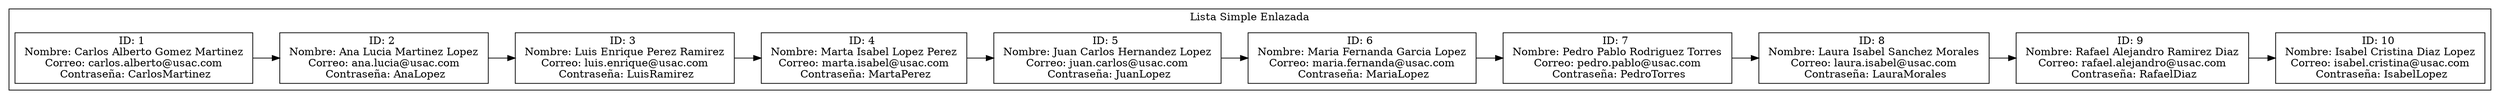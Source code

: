 digraph G {
    node [shape=record];
    rankdir=LR;
    subgraph cluster_0 {
        label = "Lista Simple Enlazada";
        n0 [label = "{<data> ID: 1 \n Nombre: Carlos Alberto Gomez Martinez \n Correo: carlos.alberto@usac.com \n Contraseña: CarlosMartinez}"];
        n1 [label = "{<data> ID: 2 \n Nombre: Ana Lucia Martinez Lopez \n Correo: ana.lucia@usac.com \n Contraseña: AnaLopez}"];
        n2 [label = "{<data> ID: 3 \n Nombre: Luis Enrique Perez Ramirez \n Correo: luis.enrique@usac.com \n Contraseña: LuisRamirez}"];
        n3 [label = "{<data> ID: 4 \n Nombre: Marta Isabel Lopez Perez \n Correo: marta.isabel@usac.com \n Contraseña: MartaPerez}"];
        n4 [label = "{<data> ID: 5 \n Nombre: Juan Carlos Hernandez Lopez \n Correo: juan.carlos@usac.com \n Contraseña: JuanLopez}"];
        n5 [label = "{<data> ID: 6 \n Nombre: Maria Fernanda Garcia Lopez \n Correo: maria.fernanda@usac.com \n Contraseña: MariaLopez}"];
        n6 [label = "{<data> ID: 7 \n Nombre: Pedro Pablo Rodriguez Torres \n Correo: pedro.pablo@usac.com \n Contraseña: PedroTorres}"];
        n7 [label = "{<data> ID: 8 \n Nombre: Laura Isabel Sanchez Morales \n Correo: laura.isabel@usac.com \n Contraseña: LauraMorales}"];
        n8 [label = "{<data> ID: 9 \n Nombre: Rafael Alejandro Ramirez Diaz \n Correo: rafael.alejandro@usac.com \n Contraseña: RafaelDiaz}"];
        n9 [label = "{<data> ID: 10 \n Nombre: Isabel Cristina Diaz Lopez \n Correo: isabel.cristina@usac.com \n Contraseña: IsabelLopez}"];
        n0 -> n1;
        n1 -> n2;
        n2 -> n3;
        n3 -> n4;
        n4 -> n5;
        n5 -> n6;
        n6 -> n7;
        n7 -> n8;
        n8 -> n9;
    }
}

